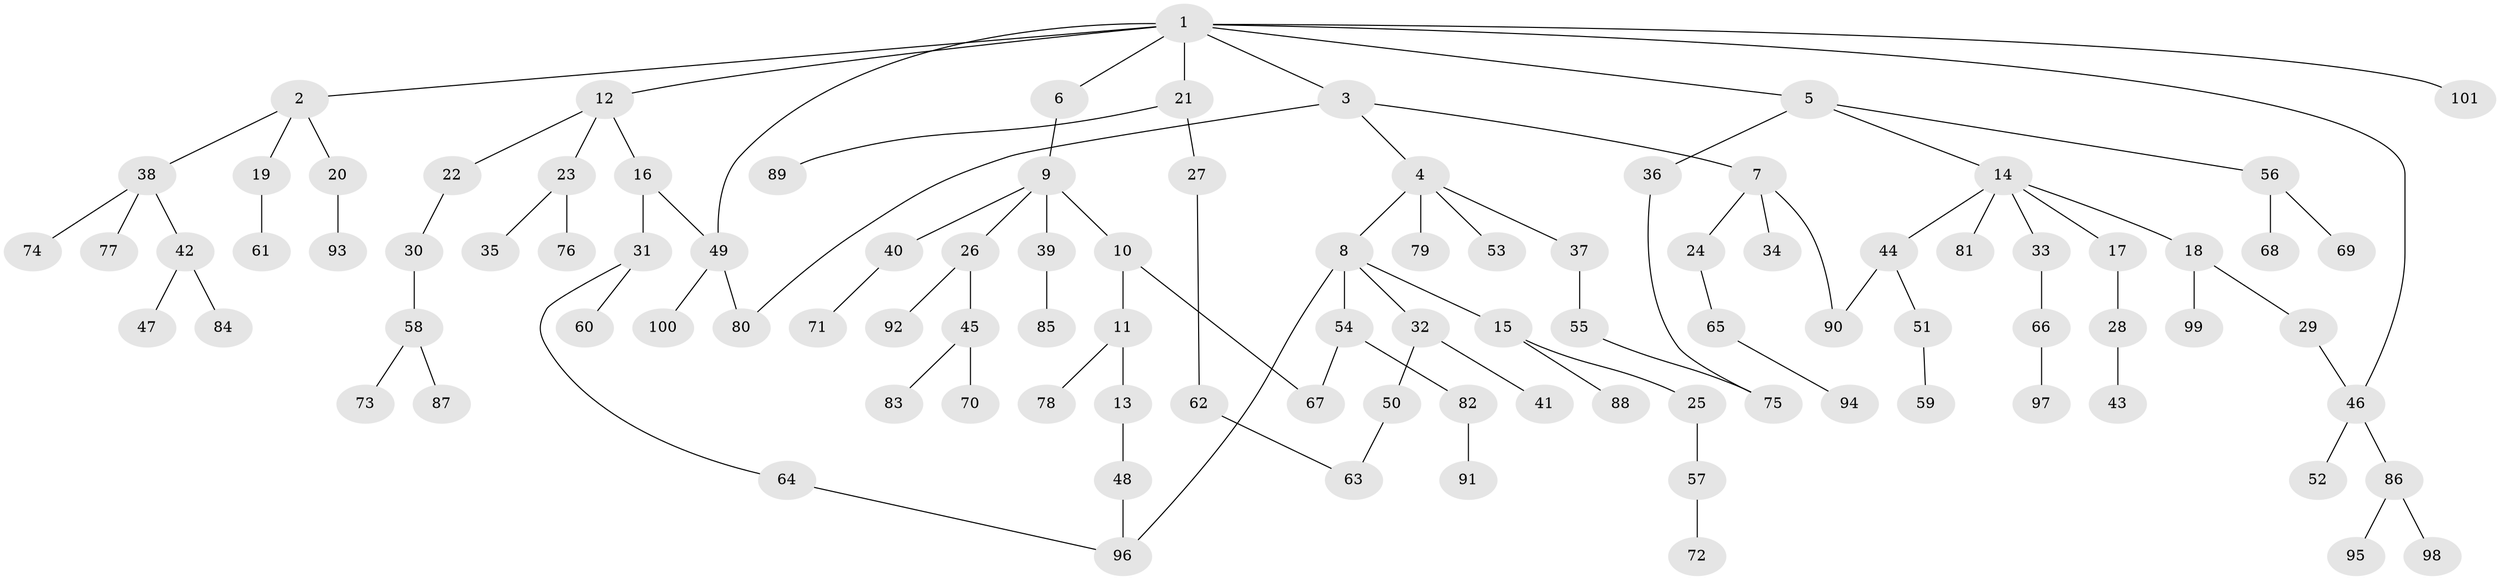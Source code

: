 // coarse degree distribution, {18: 0.03333333333333333, 1: 0.6666666666666666, 5: 0.03333333333333333, 2: 0.16666666666666666, 6: 0.06666666666666667, 3: 0.03333333333333333}
// Generated by graph-tools (version 1.1) at 2025/16/03/04/25 18:16:58]
// undirected, 101 vertices, 109 edges
graph export_dot {
graph [start="1"]
  node [color=gray90,style=filled];
  1;
  2;
  3;
  4;
  5;
  6;
  7;
  8;
  9;
  10;
  11;
  12;
  13;
  14;
  15;
  16;
  17;
  18;
  19;
  20;
  21;
  22;
  23;
  24;
  25;
  26;
  27;
  28;
  29;
  30;
  31;
  32;
  33;
  34;
  35;
  36;
  37;
  38;
  39;
  40;
  41;
  42;
  43;
  44;
  45;
  46;
  47;
  48;
  49;
  50;
  51;
  52;
  53;
  54;
  55;
  56;
  57;
  58;
  59;
  60;
  61;
  62;
  63;
  64;
  65;
  66;
  67;
  68;
  69;
  70;
  71;
  72;
  73;
  74;
  75;
  76;
  77;
  78;
  79;
  80;
  81;
  82;
  83;
  84;
  85;
  86;
  87;
  88;
  89;
  90;
  91;
  92;
  93;
  94;
  95;
  96;
  97;
  98;
  99;
  100;
  101;
  1 -- 2;
  1 -- 3;
  1 -- 5;
  1 -- 6;
  1 -- 12;
  1 -- 21;
  1 -- 46;
  1 -- 101;
  1 -- 49;
  2 -- 19;
  2 -- 20;
  2 -- 38;
  3 -- 4;
  3 -- 7;
  3 -- 80;
  4 -- 8;
  4 -- 37;
  4 -- 53;
  4 -- 79;
  5 -- 14;
  5 -- 36;
  5 -- 56;
  6 -- 9;
  7 -- 24;
  7 -- 34;
  7 -- 90;
  8 -- 15;
  8 -- 32;
  8 -- 54;
  8 -- 96;
  9 -- 10;
  9 -- 26;
  9 -- 39;
  9 -- 40;
  10 -- 11;
  10 -- 67;
  11 -- 13;
  11 -- 78;
  12 -- 16;
  12 -- 22;
  12 -- 23;
  13 -- 48;
  14 -- 17;
  14 -- 18;
  14 -- 33;
  14 -- 44;
  14 -- 81;
  15 -- 25;
  15 -- 88;
  16 -- 31;
  16 -- 49;
  17 -- 28;
  18 -- 29;
  18 -- 99;
  19 -- 61;
  20 -- 93;
  21 -- 27;
  21 -- 89;
  22 -- 30;
  23 -- 35;
  23 -- 76;
  24 -- 65;
  25 -- 57;
  26 -- 45;
  26 -- 92;
  27 -- 62;
  28 -- 43;
  29 -- 46;
  30 -- 58;
  31 -- 60;
  31 -- 64;
  32 -- 41;
  32 -- 50;
  33 -- 66;
  36 -- 75;
  37 -- 55;
  38 -- 42;
  38 -- 74;
  38 -- 77;
  39 -- 85;
  40 -- 71;
  42 -- 47;
  42 -- 84;
  44 -- 51;
  44 -- 90;
  45 -- 70;
  45 -- 83;
  46 -- 52;
  46 -- 86;
  48 -- 96;
  49 -- 100;
  49 -- 80;
  50 -- 63;
  51 -- 59;
  54 -- 82;
  54 -- 67;
  55 -- 75;
  56 -- 68;
  56 -- 69;
  57 -- 72;
  58 -- 73;
  58 -- 87;
  62 -- 63;
  64 -- 96;
  65 -- 94;
  66 -- 97;
  82 -- 91;
  86 -- 95;
  86 -- 98;
}
